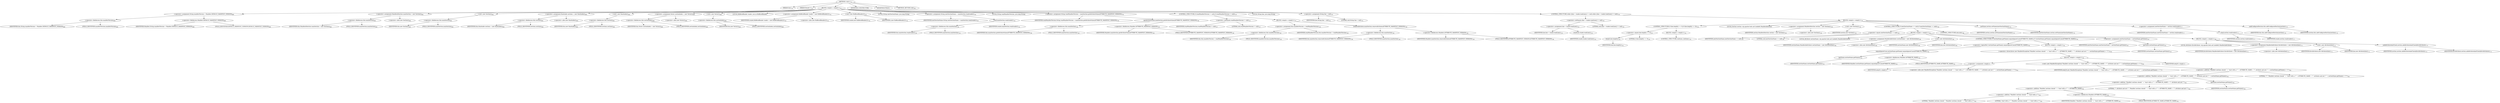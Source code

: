 digraph "&lt;init&gt;" {  
"1593" [label = <(METHOD,&lt;init&gt;)<SUB>741</SUB>> ]
"107" [label = <(PARAM,this)<SUB>741</SUB>> ]
"1594" [label = <(PARAM,Reader r)<SUB>741</SUB>> ]
"1595" [label = <(BLOCK,&lt;empty&gt;,&lt;empty&gt;)<SUB>741</SUB>> ]
"1596" [label = <(&lt;operator&gt;.assignment,String manifestVersion = Manifest.DEFAULT_MANIFEST_VERSION)<SUB>689</SUB>> ]
"1597" [label = <(&lt;operator&gt;.fieldAccess,this.manifestVersion)<SUB>689</SUB>> ]
"1598" [label = <(IDENTIFIER,this,String manifestVersion = Manifest.DEFAULT_MANIFEST_VERSION)<SUB>689</SUB>> ]
"1599" [label = <(FIELD_IDENTIFIER,manifestVersion,manifestVersion)<SUB>689</SUB>> ]
"1600" [label = <(&lt;operator&gt;.fieldAccess,Manifest.DEFAULT_MANIFEST_VERSION)<SUB>689</SUB>> ]
"1601" [label = <(IDENTIFIER,Manifest,String manifestVersion = Manifest.DEFAULT_MANIFEST_VERSION)<SUB>689</SUB>> ]
"1602" [label = <(FIELD_IDENTIFIER,DEFAULT_MANIFEST_VERSION,DEFAULT_MANIFEST_VERSION)<SUB>689</SUB>> ]
"1603" [label = <(&lt;operator&gt;.assignment,Manifest$Section mainSection = new Section())<SUB>692</SUB>> ]
"1604" [label = <(&lt;operator&gt;.fieldAccess,this.mainSection)<SUB>692</SUB>> ]
"1605" [label = <(IDENTIFIER,this,Manifest$Section mainSection = new Section())<SUB>692</SUB>> ]
"1606" [label = <(FIELD_IDENTIFIER,mainSection,mainSection)<SUB>692</SUB>> ]
"1607" [label = <(&lt;operator&gt;.alloc,new Section())<SUB>692</SUB>> ]
"1608" [label = <(&lt;init&gt;,new Section())<SUB>692</SUB>> ]
"1609" [label = <(&lt;operator&gt;.fieldAccess,this.mainSection)<SUB>692</SUB>> ]
"1610" [label = <(IDENTIFIER,this,new Section())<SUB>692</SUB>> ]
"1611" [label = <(FIELD_IDENTIFIER,mainSection,mainSection)<SUB>692</SUB>> ]
"1612" [label = <(&lt;operator&gt;.assignment,Hashtable sections = new Hashtable())<SUB>695</SUB>> ]
"1613" [label = <(&lt;operator&gt;.fieldAccess,this.sections)<SUB>695</SUB>> ]
"1614" [label = <(IDENTIFIER,this,Hashtable sections = new Hashtable())<SUB>695</SUB>> ]
"1615" [label = <(FIELD_IDENTIFIER,sections,sections)<SUB>695</SUB>> ]
"1616" [label = <(&lt;operator&gt;.alloc,new Hashtable())<SUB>695</SUB>> ]
"1617" [label = <(&lt;init&gt;,new Hashtable())<SUB>695</SUB>> ]
"1618" [label = <(&lt;operator&gt;.fieldAccess,this.sections)<SUB>695</SUB>> ]
"1619" [label = <(IDENTIFIER,this,new Hashtable())<SUB>695</SUB>> ]
"1620" [label = <(FIELD_IDENTIFIER,sections,sections)<SUB>695</SUB>> ]
"1621" [label = <(&lt;operator&gt;.assignment,Vector sectionIndex = new Vector())<SUB>698</SUB>> ]
"1622" [label = <(&lt;operator&gt;.fieldAccess,this.sectionIndex)<SUB>698</SUB>> ]
"1623" [label = <(IDENTIFIER,this,Vector sectionIndex = new Vector())<SUB>698</SUB>> ]
"1624" [label = <(FIELD_IDENTIFIER,sectionIndex,sectionIndex)<SUB>698</SUB>> ]
"1625" [label = <(&lt;operator&gt;.alloc,new Vector())<SUB>698</SUB>> ]
"1626" [label = <(&lt;init&gt;,new Vector())<SUB>698</SUB>> ]
"1627" [label = <(&lt;operator&gt;.fieldAccess,this.sectionIndex)<SUB>698</SUB>> ]
"1628" [label = <(IDENTIFIER,this,new Vector())<SUB>698</SUB>> ]
"1629" [label = <(FIELD_IDENTIFIER,sectionIndex,sectionIndex)<SUB>698</SUB>> ]
"99" [label = <(LOCAL,BufferedReader reader: java.io.BufferedReader)> ]
"1630" [label = <(&lt;operator&gt;.assignment,BufferedReader reader = new BufferedReader(r))<SUB>742</SUB>> ]
"1631" [label = <(IDENTIFIER,reader,BufferedReader reader = new BufferedReader(r))<SUB>742</SUB>> ]
"1632" [label = <(&lt;operator&gt;.alloc,new BufferedReader(r))<SUB>742</SUB>> ]
"1633" [label = <(&lt;init&gt;,new BufferedReader(r))<SUB>742</SUB>> ]
"98" [label = <(IDENTIFIER,reader,new BufferedReader(r))<SUB>742</SUB>> ]
"1634" [label = <(IDENTIFIER,r,new BufferedReader(r))<SUB>742</SUB>> ]
"1635" [label = <(LOCAL,String nextSectionName: java.lang.String)> ]
"1636" [label = <(&lt;operator&gt;.assignment,String nextSectionName = mainSection.read(reader))<SUB>744</SUB>> ]
"1637" [label = <(IDENTIFIER,nextSectionName,String nextSectionName = mainSection.read(reader))<SUB>744</SUB>> ]
"1638" [label = <(read,mainSection.read(reader))<SUB>744</SUB>> ]
"1639" [label = <(&lt;operator&gt;.fieldAccess,this.mainSection)<SUB>744</SUB>> ]
"1640" [label = <(IDENTIFIER,this,mainSection.read(reader))<SUB>744</SUB>> ]
"1641" [label = <(FIELD_IDENTIFIER,mainSection,mainSection)<SUB>744</SUB>> ]
"1642" [label = <(IDENTIFIER,reader,mainSection.read(reader))<SUB>744</SUB>> ]
"1643" [label = <(LOCAL,String readManifestVersion: java.lang.String)> ]
"1644" [label = <(&lt;operator&gt;.assignment,String readManifestVersion = mainSection.getAttributeValue(ATTRIBUTE_MANIFEST_VERSION))<SUB>745</SUB>> ]
"1645" [label = <(IDENTIFIER,readManifestVersion,String readManifestVersion = mainSection.getAttributeValue(ATTRIBUTE_MANIFEST_VERSION))<SUB>745</SUB>> ]
"1646" [label = <(getAttributeValue,mainSection.getAttributeValue(ATTRIBUTE_MANIFEST_VERSION))<SUB>746</SUB>> ]
"1647" [label = <(&lt;operator&gt;.fieldAccess,this.mainSection)<SUB>746</SUB>> ]
"1648" [label = <(IDENTIFIER,this,mainSection.getAttributeValue(ATTRIBUTE_MANIFEST_VERSION))<SUB>746</SUB>> ]
"1649" [label = <(FIELD_IDENTIFIER,mainSection,mainSection)<SUB>746</SUB>> ]
"1650" [label = <(&lt;operator&gt;.fieldAccess,Manifest.ATTRIBUTE_MANIFEST_VERSION)<SUB>746</SUB>> ]
"1651" [label = <(IDENTIFIER,Manifest,mainSection.getAttributeValue(ATTRIBUTE_MANIFEST_VERSION))<SUB>746</SUB>> ]
"1652" [label = <(FIELD_IDENTIFIER,ATTRIBUTE_MANIFEST_VERSION,ATTRIBUTE_MANIFEST_VERSION)<SUB>746</SUB>> ]
"1653" [label = <(CONTROL_STRUCTURE,if (readManifestVersion != null),if (readManifestVersion != null))<SUB>747</SUB>> ]
"1654" [label = <(&lt;operator&gt;.notEquals,readManifestVersion != null)<SUB>747</SUB>> ]
"1655" [label = <(IDENTIFIER,readManifestVersion,readManifestVersion != null)<SUB>747</SUB>> ]
"1656" [label = <(LITERAL,null,readManifestVersion != null)<SUB>747</SUB>> ]
"1657" [label = <(BLOCK,&lt;empty&gt;,&lt;empty&gt;)<SUB>747</SUB>> ]
"1658" [label = <(&lt;operator&gt;.assignment,this.manifestVersion = readManifestVersion)<SUB>748</SUB>> ]
"1659" [label = <(&lt;operator&gt;.fieldAccess,this.manifestVersion)<SUB>748</SUB>> ]
"1660" [label = <(IDENTIFIER,this,this.manifestVersion = readManifestVersion)<SUB>748</SUB>> ]
"1661" [label = <(FIELD_IDENTIFIER,manifestVersion,manifestVersion)<SUB>748</SUB>> ]
"1662" [label = <(IDENTIFIER,readManifestVersion,this.manifestVersion = readManifestVersion)<SUB>748</SUB>> ]
"1663" [label = <(removeAttribute,mainSection.removeAttribute(ATTRIBUTE_MANIFEST_VERSION))<SUB>749</SUB>> ]
"1664" [label = <(&lt;operator&gt;.fieldAccess,this.mainSection)<SUB>749</SUB>> ]
"1665" [label = <(IDENTIFIER,this,mainSection.removeAttribute(ATTRIBUTE_MANIFEST_VERSION))<SUB>749</SUB>> ]
"1666" [label = <(FIELD_IDENTIFIER,mainSection,mainSection)<SUB>749</SUB>> ]
"1667" [label = <(&lt;operator&gt;.fieldAccess,Manifest.ATTRIBUTE_MANIFEST_VERSION)<SUB>749</SUB>> ]
"1668" [label = <(IDENTIFIER,Manifest,mainSection.removeAttribute(ATTRIBUTE_MANIFEST_VERSION))<SUB>749</SUB>> ]
"1669" [label = <(FIELD_IDENTIFIER,ATTRIBUTE_MANIFEST_VERSION,ATTRIBUTE_MANIFEST_VERSION)<SUB>749</SUB>> ]
"1670" [label = <(LOCAL,String line: java.lang.String)> ]
"1671" [label = <(&lt;operator&gt;.assignment,String line = null)<SUB>752</SUB>> ]
"1672" [label = <(IDENTIFIER,line,String line = null)<SUB>752</SUB>> ]
"1673" [label = <(LITERAL,null,String line = null)<SUB>752</SUB>> ]
"1674" [label = <(CONTROL_STRUCTURE,while ((line = reader.readLine()) != null),while ((line = reader.readLine()) != null))<SUB>753</SUB>> ]
"1675" [label = <(&lt;operator&gt;.notEquals,(line = reader.readLine()) != null)<SUB>753</SUB>> ]
"1676" [label = <(&lt;operator&gt;.assignment,line = reader.readLine())<SUB>753</SUB>> ]
"1677" [label = <(IDENTIFIER,line,line = reader.readLine())<SUB>753</SUB>> ]
"1678" [label = <(readLine,reader.readLine())<SUB>753</SUB>> ]
"1679" [label = <(IDENTIFIER,reader,reader.readLine())<SUB>753</SUB>> ]
"1680" [label = <(LITERAL,null,(line = reader.readLine()) != null)<SUB>753</SUB>> ]
"1681" [label = <(BLOCK,&lt;empty&gt;,&lt;empty&gt;)<SUB>753</SUB>> ]
"1682" [label = <(CONTROL_STRUCTURE,if (line.length() == 0),if (line.length() == 0))<SUB>754</SUB>> ]
"1683" [label = <(&lt;operator&gt;.equals,line.length() == 0)<SUB>754</SUB>> ]
"1684" [label = <(length,line.length())<SUB>754</SUB>> ]
"1685" [label = <(IDENTIFIER,line,line.length())<SUB>754</SUB>> ]
"1686" [label = <(LITERAL,0,line.length() == 0)<SUB>754</SUB>> ]
"1687" [label = <(BLOCK,&lt;empty&gt;,&lt;empty&gt;)<SUB>754</SUB>> ]
"1688" [label = <(CONTROL_STRUCTURE,continue;,continue;)<SUB>755</SUB>> ]
"101" [label = <(LOCAL,Section section: org.apache.tools.ant.taskdefs.Manifest$Section)> ]
"1689" [label = <(&lt;operator&gt;.assignment,Manifest$Section section = new Section())<SUB>758</SUB>> ]
"1690" [label = <(IDENTIFIER,section,Manifest$Section section = new Section())<SUB>758</SUB>> ]
"1691" [label = <(&lt;operator&gt;.alloc,new Section())<SUB>758</SUB>> ]
"1692" [label = <(&lt;init&gt;,new Section())<SUB>758</SUB>> ]
"100" [label = <(IDENTIFIER,section,new Section())<SUB>758</SUB>> ]
"1693" [label = <(CONTROL_STRUCTURE,if (nextSectionName == null),if (nextSectionName == null))<SUB>759</SUB>> ]
"1694" [label = <(&lt;operator&gt;.equals,nextSectionName == null)<SUB>759</SUB>> ]
"1695" [label = <(IDENTIFIER,nextSectionName,nextSectionName == null)<SUB>759</SUB>> ]
"1696" [label = <(LITERAL,null,nextSectionName == null)<SUB>759</SUB>> ]
"1697" [label = <(BLOCK,&lt;empty&gt;,&lt;empty&gt;)<SUB>759</SUB>> ]
"103" [label = <(LOCAL,Attribute sectionName: org.apache.tools.ant.taskdefs.Manifest$Attribute)> ]
"1698" [label = <(&lt;operator&gt;.assignment,Manifest$Attribute sectionName = new Attribute(line))<SUB>760</SUB>> ]
"1699" [label = <(IDENTIFIER,sectionName,Manifest$Attribute sectionName = new Attribute(line))<SUB>760</SUB>> ]
"1700" [label = <(&lt;operator&gt;.alloc,new Attribute(line))<SUB>760</SUB>> ]
"1701" [label = <(&lt;init&gt;,new Attribute(line))<SUB>760</SUB>> ]
"102" [label = <(IDENTIFIER,sectionName,new Attribute(line))<SUB>760</SUB>> ]
"1702" [label = <(IDENTIFIER,line,new Attribute(line))<SUB>760</SUB>> ]
"1703" [label = <(CONTROL_STRUCTURE,if (!sectionName.getName().equalsIgnoreCase(ATTRIBUTE_NAME)),if (!sectionName.getName().equalsIgnoreCase(ATTRIBUTE_NAME)))<SUB>761</SUB>> ]
"1704" [label = <(&lt;operator&gt;.logicalNot,!sectionName.getName().equalsIgnoreCase(ATTRIBUTE_NAME))<SUB>761</SUB>> ]
"1705" [label = <(equalsIgnoreCase,sectionName.getName().equalsIgnoreCase(ATTRIBUTE_NAME))<SUB>761</SUB>> ]
"1706" [label = <(getName,sectionName.getName())<SUB>761</SUB>> ]
"1707" [label = <(IDENTIFIER,sectionName,sectionName.getName())<SUB>761</SUB>> ]
"1708" [label = <(&lt;operator&gt;.fieldAccess,Manifest.ATTRIBUTE_NAME)<SUB>761</SUB>> ]
"1709" [label = <(IDENTIFIER,Manifest,sectionName.getName().equalsIgnoreCase(ATTRIBUTE_NAME))<SUB>761</SUB>> ]
"1710" [label = <(FIELD_IDENTIFIER,ATTRIBUTE_NAME,ATTRIBUTE_NAME)<SUB>761</SUB>> ]
"1711" [label = <(BLOCK,&lt;empty&gt;,&lt;empty&gt;)<SUB>761</SUB>> ]
"1712" [label = <(&lt;operator&gt;.throw,throw new ManifestException(&quot;Manifest sections should &quot; + &quot;start with a \&quot;&quot; + ATTRIBUTE_NAME + &quot;\&quot; attribute and not \&quot;&quot; + sectionName.getName() + &quot;\&quot;&quot;);)<SUB>762</SUB>> ]
"1713" [label = <(BLOCK,&lt;empty&gt;,&lt;empty&gt;)<SUB>762</SUB>> ]
"1714" [label = <(&lt;operator&gt;.assignment,&lt;empty&gt;)> ]
"1715" [label = <(IDENTIFIER,$obj26,&lt;empty&gt;)> ]
"1716" [label = <(&lt;operator&gt;.alloc,new ManifestException(&quot;Manifest sections should &quot; + &quot;start with a \&quot;&quot; + ATTRIBUTE_NAME + &quot;\&quot; attribute and not \&quot;&quot; + sectionName.getName() + &quot;\&quot;&quot;))<SUB>762</SUB>> ]
"1717" [label = <(&lt;init&gt;,new ManifestException(&quot;Manifest sections should &quot; + &quot;start with a \&quot;&quot; + ATTRIBUTE_NAME + &quot;\&quot; attribute and not \&quot;&quot; + sectionName.getName() + &quot;\&quot;&quot;))<SUB>762</SUB>> ]
"1718" [label = <(IDENTIFIER,$obj26,new ManifestException(&quot;Manifest sections should &quot; + &quot;start with a \&quot;&quot; + ATTRIBUTE_NAME + &quot;\&quot; attribute and not \&quot;&quot; + sectionName.getName() + &quot;\&quot;&quot;))> ]
"1719" [label = <(&lt;operator&gt;.addition,&quot;Manifest sections should &quot; + &quot;start with a \&quot;&quot; + ATTRIBUTE_NAME + &quot;\&quot; attribute and not \&quot;&quot; + sectionName.getName() + &quot;\&quot;&quot;)<SUB>762</SUB>> ]
"1720" [label = <(&lt;operator&gt;.addition,&quot;Manifest sections should &quot; + &quot;start with a \&quot;&quot; + ATTRIBUTE_NAME + &quot;\&quot; attribute and not \&quot;&quot; + sectionName.getName())<SUB>762</SUB>> ]
"1721" [label = <(&lt;operator&gt;.addition,&quot;Manifest sections should &quot; + &quot;start with a \&quot;&quot; + ATTRIBUTE_NAME + &quot;\&quot; attribute and not \&quot;&quot;)<SUB>762</SUB>> ]
"1722" [label = <(&lt;operator&gt;.addition,&quot;Manifest sections should &quot; + &quot;start with a \&quot;&quot; + ATTRIBUTE_NAME)<SUB>762</SUB>> ]
"1723" [label = <(&lt;operator&gt;.addition,&quot;Manifest sections should &quot; + &quot;start with a \&quot;&quot;)<SUB>762</SUB>> ]
"1724" [label = <(LITERAL,&quot;Manifest sections should &quot;,&quot;Manifest sections should &quot; + &quot;start with a \&quot;&quot;)<SUB>762</SUB>> ]
"1725" [label = <(LITERAL,&quot;start with a \&quot;&quot;,&quot;Manifest sections should &quot; + &quot;start with a \&quot;&quot;)<SUB>763</SUB>> ]
"1726" [label = <(&lt;operator&gt;.fieldAccess,Manifest.ATTRIBUTE_NAME)<SUB>763</SUB>> ]
"1727" [label = <(IDENTIFIER,Manifest,&quot;Manifest sections should &quot; + &quot;start with a \&quot;&quot; + ATTRIBUTE_NAME)<SUB>763</SUB>> ]
"1728" [label = <(FIELD_IDENTIFIER,ATTRIBUTE_NAME,ATTRIBUTE_NAME)<SUB>763</SUB>> ]
"1729" [label = <(LITERAL,&quot;\&quot; attribute and not \&quot;&quot;,&quot;Manifest sections should &quot; + &quot;start with a \&quot;&quot; + ATTRIBUTE_NAME + &quot;\&quot; attribute and not \&quot;&quot;)<SUB>764</SUB>> ]
"1730" [label = <(getName,sectionName.getName())<SUB>765</SUB>> ]
"1731" [label = <(IDENTIFIER,sectionName,sectionName.getName())<SUB>765</SUB>> ]
"1732" [label = <(LITERAL,&quot;\&quot;&quot;,&quot;Manifest sections should &quot; + &quot;start with a \&quot;&quot; + ATTRIBUTE_NAME + &quot;\&quot; attribute and not \&quot;&quot; + sectionName.getName() + &quot;\&quot;&quot;)<SUB>765</SUB>> ]
"1733" [label = <(IDENTIFIER,$obj26,&lt;empty&gt;)> ]
"1734" [label = <(&lt;operator&gt;.assignment,nextSectionName = sectionName.getValue())<SUB>767</SUB>> ]
"1735" [label = <(IDENTIFIER,nextSectionName,nextSectionName = sectionName.getValue())<SUB>767</SUB>> ]
"1736" [label = <(getValue,sectionName.getValue())<SUB>767</SUB>> ]
"1737" [label = <(IDENTIFIER,sectionName,sectionName.getValue())<SUB>767</SUB>> ]
"1738" [label = <(CONTROL_STRUCTURE,else,else)<SUB>768</SUB>> ]
"1739" [label = <(BLOCK,&lt;empty&gt;,&lt;empty&gt;)<SUB>768</SUB>> ]
"105" [label = <(LOCAL,Attribute firstAttribute: org.apache.tools.ant.taskdefs.Manifest$Attribute)> ]
"1740" [label = <(&lt;operator&gt;.assignment,Manifest$Attribute firstAttribute = new Attribute(line))<SUB>772</SUB>> ]
"1741" [label = <(IDENTIFIER,firstAttribute,Manifest$Attribute firstAttribute = new Attribute(line))<SUB>772</SUB>> ]
"1742" [label = <(&lt;operator&gt;.alloc,new Attribute(line))<SUB>772</SUB>> ]
"1743" [label = <(&lt;init&gt;,new Attribute(line))<SUB>772</SUB>> ]
"104" [label = <(IDENTIFIER,firstAttribute,new Attribute(line))<SUB>772</SUB>> ]
"1744" [label = <(IDENTIFIER,line,new Attribute(line))<SUB>772</SUB>> ]
"1745" [label = <(addAttributeAndCheck,section.addAttributeAndCheck(firstAttribute))<SUB>773</SUB>> ]
"1746" [label = <(IDENTIFIER,section,section.addAttributeAndCheck(firstAttribute))<SUB>773</SUB>> ]
"1747" [label = <(IDENTIFIER,firstAttribute,section.addAttributeAndCheck(firstAttribute))<SUB>773</SUB>> ]
"1748" [label = <(setName,section.setName(nextSectionName))<SUB>776</SUB>> ]
"1749" [label = <(IDENTIFIER,section,section.setName(nextSectionName))<SUB>776</SUB>> ]
"1750" [label = <(IDENTIFIER,nextSectionName,section.setName(nextSectionName))<SUB>776</SUB>> ]
"1751" [label = <(&lt;operator&gt;.assignment,nextSectionName = section.read(reader))<SUB>777</SUB>> ]
"1752" [label = <(IDENTIFIER,nextSectionName,nextSectionName = section.read(reader))<SUB>777</SUB>> ]
"1753" [label = <(read,section.read(reader))<SUB>777</SUB>> ]
"1754" [label = <(IDENTIFIER,section,section.read(reader))<SUB>777</SUB>> ]
"1755" [label = <(IDENTIFIER,reader,section.read(reader))<SUB>777</SUB>> ]
"1756" [label = <(addConfiguredSection,this.addConfiguredSection(section))<SUB>778</SUB>> ]
"106" [label = <(IDENTIFIER,this,this.addConfiguredSection(section))<SUB>778</SUB>> ]
"1757" [label = <(IDENTIFIER,section,this.addConfiguredSection(section))<SUB>778</SUB>> ]
"1758" [label = <(MODIFIER,CONSTRUCTOR)> ]
"1759" [label = <(MODIFIER,PUBLIC)> ]
"1760" [label = <(METHOD_RETURN,void)<SUB>780</SUB>> ]
  "1593" -> "107" 
  "1593" -> "1594" 
  "1593" -> "1595" 
  "1593" -> "1758" 
  "1593" -> "1759" 
  "1593" -> "1760" 
  "1595" -> "1596" 
  "1595" -> "1603" 
  "1595" -> "1608" 
  "1595" -> "1612" 
  "1595" -> "1617" 
  "1595" -> "1621" 
  "1595" -> "1626" 
  "1595" -> "99" 
  "1595" -> "1630" 
  "1595" -> "1633" 
  "1595" -> "1635" 
  "1595" -> "1636" 
  "1595" -> "1643" 
  "1595" -> "1644" 
  "1595" -> "1653" 
  "1595" -> "1670" 
  "1595" -> "1671" 
  "1595" -> "1674" 
  "1596" -> "1597" 
  "1596" -> "1600" 
  "1597" -> "1598" 
  "1597" -> "1599" 
  "1600" -> "1601" 
  "1600" -> "1602" 
  "1603" -> "1604" 
  "1603" -> "1607" 
  "1604" -> "1605" 
  "1604" -> "1606" 
  "1608" -> "1609" 
  "1609" -> "1610" 
  "1609" -> "1611" 
  "1612" -> "1613" 
  "1612" -> "1616" 
  "1613" -> "1614" 
  "1613" -> "1615" 
  "1617" -> "1618" 
  "1618" -> "1619" 
  "1618" -> "1620" 
  "1621" -> "1622" 
  "1621" -> "1625" 
  "1622" -> "1623" 
  "1622" -> "1624" 
  "1626" -> "1627" 
  "1627" -> "1628" 
  "1627" -> "1629" 
  "1630" -> "1631" 
  "1630" -> "1632" 
  "1633" -> "98" 
  "1633" -> "1634" 
  "1636" -> "1637" 
  "1636" -> "1638" 
  "1638" -> "1639" 
  "1638" -> "1642" 
  "1639" -> "1640" 
  "1639" -> "1641" 
  "1644" -> "1645" 
  "1644" -> "1646" 
  "1646" -> "1647" 
  "1646" -> "1650" 
  "1647" -> "1648" 
  "1647" -> "1649" 
  "1650" -> "1651" 
  "1650" -> "1652" 
  "1653" -> "1654" 
  "1653" -> "1657" 
  "1654" -> "1655" 
  "1654" -> "1656" 
  "1657" -> "1658" 
  "1657" -> "1663" 
  "1658" -> "1659" 
  "1658" -> "1662" 
  "1659" -> "1660" 
  "1659" -> "1661" 
  "1663" -> "1664" 
  "1663" -> "1667" 
  "1664" -> "1665" 
  "1664" -> "1666" 
  "1667" -> "1668" 
  "1667" -> "1669" 
  "1671" -> "1672" 
  "1671" -> "1673" 
  "1674" -> "1675" 
  "1674" -> "1681" 
  "1675" -> "1676" 
  "1675" -> "1680" 
  "1676" -> "1677" 
  "1676" -> "1678" 
  "1678" -> "1679" 
  "1681" -> "1682" 
  "1681" -> "101" 
  "1681" -> "1689" 
  "1681" -> "1692" 
  "1681" -> "1693" 
  "1681" -> "1748" 
  "1681" -> "1751" 
  "1681" -> "1756" 
  "1682" -> "1683" 
  "1682" -> "1687" 
  "1683" -> "1684" 
  "1683" -> "1686" 
  "1684" -> "1685" 
  "1687" -> "1688" 
  "1689" -> "1690" 
  "1689" -> "1691" 
  "1692" -> "100" 
  "1693" -> "1694" 
  "1693" -> "1697" 
  "1693" -> "1738" 
  "1694" -> "1695" 
  "1694" -> "1696" 
  "1697" -> "103" 
  "1697" -> "1698" 
  "1697" -> "1701" 
  "1697" -> "1703" 
  "1697" -> "1734" 
  "1698" -> "1699" 
  "1698" -> "1700" 
  "1701" -> "102" 
  "1701" -> "1702" 
  "1703" -> "1704" 
  "1703" -> "1711" 
  "1704" -> "1705" 
  "1705" -> "1706" 
  "1705" -> "1708" 
  "1706" -> "1707" 
  "1708" -> "1709" 
  "1708" -> "1710" 
  "1711" -> "1712" 
  "1712" -> "1713" 
  "1713" -> "1714" 
  "1713" -> "1717" 
  "1713" -> "1733" 
  "1714" -> "1715" 
  "1714" -> "1716" 
  "1717" -> "1718" 
  "1717" -> "1719" 
  "1719" -> "1720" 
  "1719" -> "1732" 
  "1720" -> "1721" 
  "1720" -> "1730" 
  "1721" -> "1722" 
  "1721" -> "1729" 
  "1722" -> "1723" 
  "1722" -> "1726" 
  "1723" -> "1724" 
  "1723" -> "1725" 
  "1726" -> "1727" 
  "1726" -> "1728" 
  "1730" -> "1731" 
  "1734" -> "1735" 
  "1734" -> "1736" 
  "1736" -> "1737" 
  "1738" -> "1739" 
  "1739" -> "105" 
  "1739" -> "1740" 
  "1739" -> "1743" 
  "1739" -> "1745" 
  "1740" -> "1741" 
  "1740" -> "1742" 
  "1743" -> "104" 
  "1743" -> "1744" 
  "1745" -> "1746" 
  "1745" -> "1747" 
  "1748" -> "1749" 
  "1748" -> "1750" 
  "1751" -> "1752" 
  "1751" -> "1753" 
  "1753" -> "1754" 
  "1753" -> "1755" 
  "1756" -> "106" 
  "1756" -> "1757" 
}
